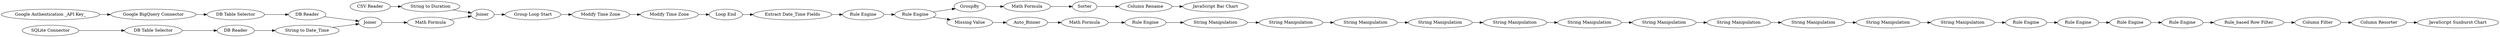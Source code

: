 digraph {
	"-8131775645118355804_142" [label="Column Filter"]
	"344617169741190606_140" [label="JavaScript Sunburst Chart"]
	"-7683473748424757491_71" [label="Rule Engine"]
	"-7683473748424757491_106" [label="String to Duration"]
	"344617169741190606_167" [label="DB Reader"]
	"-337937460899295290_135" [label=GroupBy]
	"-7683473748424757491_98" [label="Modify Time Zone"]
	"344617169741190606_169" [label="DB Reader"]
	"-7683473748424757491_112" [label="Loop End"]
	"2806942618467371443_114" [label="String Manipulation"]
	"344617169741190606_174" [label="Google Authentication _API Key_"]
	"-7683473748424757491_67" [label="Rule Engine"]
	"2806942618467371443_116" [label="String Manipulation"]
	"1661744863869292415_110" [label="Rule Engine"]
	"2806942618467371443_109" [label="String Manipulation"]
	"2806942618467371443_106" [label="String Manipulation"]
	"-7683473748424757491_111" [label="Extract Date_Time Fields"]
	"1661744863869292415_111" [label="Rule Engine"]
	"-7530171990274833628_105" [label="Missing Value"]
	"-8131775645118355804_114" [label="Column Resorter"]
	"344617169741190606_41" [label="String to Date_Time"]
	"-7530171990274833628_104" [label=Auto_Binner]
	"344617169741190606_125" [label="JavaScript Bar Chart"]
	"-8131775645118355804_141" [label="Rule_based Row Filter"]
	"344617169741190606_166" [label="DB Table Selector"]
	"-7530171990274833628_117" [label="Rule Engine"]
	"-7683473748424757491_107" [label="Modify Time Zone"]
	"344617169741190606_168" [label="SQLite Connector"]
	"-7530171990274833628_116" [label="Math Formula"]
	"2806942618467371443_115" [label="String Manipulation"]
	"2806942618467371443_112" [label="String Manipulation"]
	"344617169741190606_173" [label=Joiner]
	"344617169741190606_175" [label="Google BigQuery Connector"]
	"-7683473748424757491_104" [label="Group Loop Start"]
	"1661744863869292415_112" [label="Rule Engine"]
	"2806942618467371443_111" [label="String Manipulation"]
	"2806942618467371443_107" [label="String Manipulation"]
	"-7683473748424757491_89" [label="Math Formula"]
	"-337937460899295290_134" [label=Sorter]
	"-7683473748424757491_110" [label=Joiner]
	"-7683473748424757491_108" [label="CSV Reader"]
	"1661744863869292415_109" [label="Rule Engine"]
	"2806942618467371443_108" [label="String Manipulation"]
	"2806942618467371443_113" [label="String Manipulation"]
	"-337937460899295290_132" [label="Math Formula"]
	"-337937460899295290_136" [label="Column Rename"]
	"2806942618467371443_110" [label="String Manipulation"]
	"344617169741190606_170" [label="DB Table Selector"]
	"2806942618467371443_113" -> "1661744863869292415_109"
	"344617169741190606_170" -> "344617169741190606_169"
	"-7683473748424757491_112" -> "-7683473748424757491_111"
	"2806942618467371443_111" -> "2806942618467371443_112"
	"-8131775645118355804_114" -> "344617169741190606_140"
	"-7683473748424757491_98" -> "-7683473748424757491_107"
	"-7683473748424757491_111" -> "-7683473748424757491_71"
	"344617169741190606_175" -> "344617169741190606_166"
	"-7683473748424757491_106" -> "-7683473748424757491_110"
	"344617169741190606_166" -> "344617169741190606_167"
	"2806942618467371443_106" -> "2806942618467371443_114"
	"1661744863869292415_112" -> "-8131775645118355804_141"
	"-7530171990274833628_116" -> "-7530171990274833628_117"
	"344617169741190606_174" -> "344617169741190606_175"
	"-7683473748424757491_71" -> "-7683473748424757491_67"
	"1661744863869292415_111" -> "1661744863869292415_112"
	"-7683473748424757491_67" -> "-7530171990274833628_105"
	"1661744863869292415_110" -> "1661744863869292415_111"
	"-7530171990274833628_104" -> "-7530171990274833628_116"
	"-7683473748424757491_89" -> "-7683473748424757491_110"
	"2806942618467371443_114" -> "2806942618467371443_115"
	"-337937460899295290_135" -> "-337937460899295290_132"
	"2806942618467371443_112" -> "2806942618467371443_113"
	"2806942618467371443_108" -> "2806942618467371443_109"
	"2806942618467371443_115" -> "2806942618467371443_116"
	"344617169741190606_41" -> "344617169741190606_173"
	"-7530171990274833628_117" -> "2806942618467371443_106"
	"344617169741190606_173" -> "-7683473748424757491_89"
	"-7683473748424757491_67" -> "-337937460899295290_135"
	"-7683473748424757491_107" -> "-7683473748424757491_112"
	"-8131775645118355804_142" -> "-8131775645118355804_114"
	"-7683473748424757491_108" -> "-7683473748424757491_106"
	"-7683473748424757491_104" -> "-7683473748424757491_98"
	"344617169741190606_167" -> "344617169741190606_173"
	"2806942618467371443_109" -> "2806942618467371443_110"
	"-337937460899295290_132" -> "-337937460899295290_134"
	"-337937460899295290_134" -> "-337937460899295290_136"
	"2806942618467371443_110" -> "2806942618467371443_111"
	"344617169741190606_168" -> "344617169741190606_170"
	"-7530171990274833628_105" -> "-7530171990274833628_104"
	"-337937460899295290_136" -> "344617169741190606_125"
	"2806942618467371443_116" -> "2806942618467371443_107"
	"-8131775645118355804_141" -> "-8131775645118355804_142"
	"-7683473748424757491_110" -> "-7683473748424757491_104"
	"1661744863869292415_109" -> "1661744863869292415_110"
	"2806942618467371443_107" -> "2806942618467371443_108"
	"344617169741190606_169" -> "344617169741190606_41"
	rankdir=LR
}
